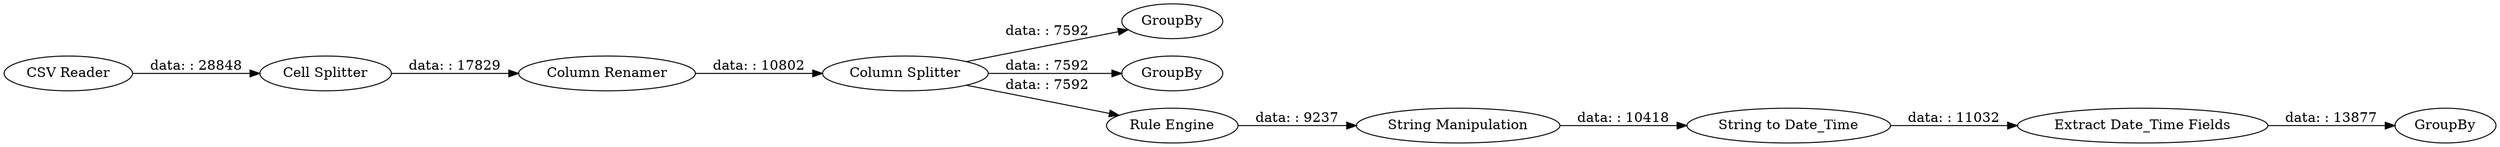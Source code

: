 digraph {
	"-7212087712784103442_6" [label=GroupBy]
	"-7212087712784103442_10" [label="Extract Date_Time Fields"]
	"-7212087712784103442_4" [label="Column Splitter"]
	"-7212087712784103442_2" [label="Cell Splitter"]
	"-7212087712784103442_5" [label=GroupBy]
	"-7212087712784103442_8" [label="String Manipulation"]
	"-7212087712784103442_9" [label="String to Date_Time"]
	"-7212087712784103442_11" [label=GroupBy]
	"-7212087712784103442_1" [label="CSV Reader"]
	"-7212087712784103442_3" [label="Column Renamer"]
	"-7212087712784103442_7" [label="Rule Engine"]
	"-7212087712784103442_2" -> "-7212087712784103442_3" [label="data: : 17829"]
	"-7212087712784103442_4" -> "-7212087712784103442_7" [label="data: : 7592"]
	"-7212087712784103442_8" -> "-7212087712784103442_9" [label="data: : 10418"]
	"-7212087712784103442_1" -> "-7212087712784103442_2" [label="data: : 28848"]
	"-7212087712784103442_9" -> "-7212087712784103442_10" [label="data: : 11032"]
	"-7212087712784103442_3" -> "-7212087712784103442_4" [label="data: : 10802"]
	"-7212087712784103442_10" -> "-7212087712784103442_11" [label="data: : 13877"]
	"-7212087712784103442_7" -> "-7212087712784103442_8" [label="data: : 9237"]
	"-7212087712784103442_4" -> "-7212087712784103442_6" [label="data: : 7592"]
	"-7212087712784103442_4" -> "-7212087712784103442_5" [label="data: : 7592"]
	rankdir=LR
}
